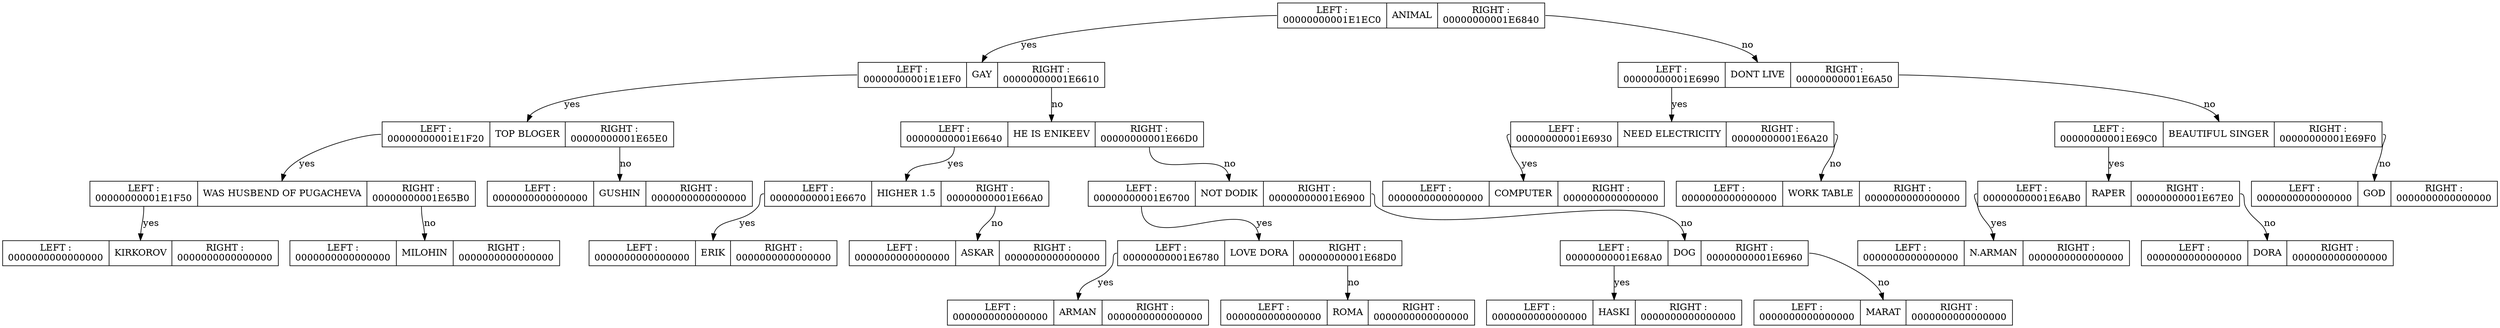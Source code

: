 	digraph dump_graph{
	rankdir=HR;
	INFO00000000001E13E0 [shape = record, label = " <left> LEFT :\n00000000001E1EC0 | <name> ANIMAL | <right> RIGHT :\n00000000001E6840"];
	INFO00000000001E1EC0 [shape = record, label = " <left> LEFT :\n00000000001E1EF0 | <name> GAY | <right> RIGHT :\n00000000001E6610"];
	INFO00000000001E13E0: <left> -> INFO00000000001E1EC0: <name> [label = "yes"]
	INFO00000000001E1EF0 [shape = record, label = " <left> LEFT :\n00000000001E1F20 | <name> TOP BLOGER | <right> RIGHT :\n00000000001E65E0"];
	INFO00000000001E1EC0: <left> -> INFO00000000001E1EF0: <name> [label = "yes"]
	INFO00000000001E1F20 [shape = record, label = " <left> LEFT :\n00000000001E1F50 | <name> WAS HUSBEND OF PUGACHEVA | <right> RIGHT :\n00000000001E65B0"];
	INFO00000000001E1EF0: <left> -> INFO00000000001E1F20: <name> [label = "yes"]
	INFO00000000001E1F50 [shape = record, label = " <left> LEFT :\n0000000000000000 | <name> KIRKOROV | <right> RIGHT :\n0000000000000000"];
	INFO00000000001E1F20: <left> -> INFO00000000001E1F50: <name> [label = "yes"]
	INFO00000000001E65B0 [shape = record, label = " <left> LEFT :\n0000000000000000 | <name> MILOHIN | <right> RIGHT :\n0000000000000000"];
	INFO00000000001E1F20: <right> -> INFO00000000001E65B0: <name> [label = "no"]
	INFO00000000001E65E0 [shape = record, label = " <left> LEFT :\n0000000000000000 | <name> GUSHIN | <right> RIGHT :\n0000000000000000"];
	INFO00000000001E1EF0: <right> -> INFO00000000001E65E0: <name> [label = "no"]
	INFO00000000001E6610 [shape = record, label = " <left> LEFT :\n00000000001E6640 | <name> HE IS ENIKEEV | <right> RIGHT :\n00000000001E66D0"];
	INFO00000000001E1EC0: <right> -> INFO00000000001E6610: <name> [label = "no"]
	INFO00000000001E6640 [shape = record, label = " <left> LEFT :\n00000000001E6670 | <name> HIGHER 1.5 | <right> RIGHT :\n00000000001E66A0"];
	INFO00000000001E6610: <left> -> INFO00000000001E6640: <name> [label = "yes"]
	INFO00000000001E6670 [shape = record, label = " <left> LEFT :\n0000000000000000 | <name> ERIK | <right> RIGHT :\n0000000000000000"];
	INFO00000000001E6640: <left> -> INFO00000000001E6670: <name> [label = "yes"]
	INFO00000000001E66A0 [shape = record, label = " <left> LEFT :\n0000000000000000 | <name> ASKAR | <right> RIGHT :\n0000000000000000"];
	INFO00000000001E6640: <right> -> INFO00000000001E66A0: <name> [label = "no"]
	INFO00000000001E66D0 [shape = record, label = " <left> LEFT :\n00000000001E6700 | <name> NOT DODIK | <right> RIGHT :\n00000000001E6900"];
	INFO00000000001E6610: <right> -> INFO00000000001E66D0: <name> [label = "no"]
	INFO00000000001E6700 [shape = record, label = " <left> LEFT :\n00000000001E6780 | <name> LOVE DORA | <right> RIGHT :\n00000000001E68D0"];
	INFO00000000001E66D0: <left> -> INFO00000000001E6700: <name> [label = "yes"]
	INFO00000000001E6780 [shape = record, label = " <left> LEFT :\n0000000000000000 | <name> ARMAN | <right> RIGHT :\n0000000000000000"];
	INFO00000000001E6700: <left> -> INFO00000000001E6780: <name> [label = "yes"]
	INFO00000000001E68D0 [shape = record, label = " <left> LEFT :\n0000000000000000 | <name> ROMA | <right> RIGHT :\n0000000000000000"];
	INFO00000000001E6700: <right> -> INFO00000000001E68D0: <name> [label = "no"]
	INFO00000000001E6900 [shape = record, label = " <left> LEFT :\n00000000001E68A0 | <name> DOG | <right> RIGHT :\n00000000001E6960"];
	INFO00000000001E66D0: <right> -> INFO00000000001E6900: <name> [label = "no"]
	INFO00000000001E68A0 [shape = record, label = " <left> LEFT :\n0000000000000000 | <name> HASKI | <right> RIGHT :\n0000000000000000"];
	INFO00000000001E6900: <left> -> INFO00000000001E68A0: <name> [label = "yes"]
	INFO00000000001E6960 [shape = record, label = " <left> LEFT :\n0000000000000000 | <name> MARAT | <right> RIGHT :\n0000000000000000"];
	INFO00000000001E6900: <right> -> INFO00000000001E6960: <name> [label = "no"]
	INFO00000000001E6840 [shape = record, label = " <left> LEFT :\n00000000001E6990 | <name> DONT LIVE | <right> RIGHT :\n00000000001E6A50"];
	INFO00000000001E13E0: <right> -> INFO00000000001E6840: <name> [label = "no"]
	INFO00000000001E6990 [shape = record, label = " <left> LEFT :\n00000000001E6930 | <name> NEED ELECTRICITY | <right> RIGHT :\n00000000001E6A20"];
	INFO00000000001E6840: <left> -> INFO00000000001E6990: <name> [label = "yes"]
	INFO00000000001E6930 [shape = record, label = " <left> LEFT :\n0000000000000000 | <name> COMPUTER | <right> RIGHT :\n0000000000000000"];
	INFO00000000001E6990: <left> -> INFO00000000001E6930: <name> [label = "yes"]
	INFO00000000001E6A20 [shape = record, label = " <left> LEFT :\n0000000000000000 | <name> WORK TABLE | <right> RIGHT :\n0000000000000000"];
	INFO00000000001E6990: <right> -> INFO00000000001E6A20: <name> [label = "no"]
	INFO00000000001E6A50 [shape = record, label = " <left> LEFT :\n00000000001E69C0 | <name> BEAUTIFUL SINGER | <right> RIGHT :\n00000000001E69F0"];
	INFO00000000001E6840: <right> -> INFO00000000001E6A50: <name> [label = "no"]
	INFO00000000001E69C0 [shape = record, label = " <left> LEFT :\n00000000001E6AB0 | <name> RAPER | <right> RIGHT :\n00000000001E67E0"];
	INFO00000000001E6A50: <left> -> INFO00000000001E69C0: <name> [label = "yes"]
	INFO00000000001E6AB0 [shape = record, label = " <left> LEFT :\n0000000000000000 | <name> N.ARMAN | <right> RIGHT :\n0000000000000000"];
	INFO00000000001E69C0: <left> -> INFO00000000001E6AB0: <name> [label = "yes"]
	INFO00000000001E67E0 [shape = record, label = " <left> LEFT :\n0000000000000000 | <name> DORA | <right> RIGHT :\n0000000000000000"];
	INFO00000000001E69C0: <right> -> INFO00000000001E67E0: <name> [label = "no"]
	INFO00000000001E69F0 [shape = record, label = " <left> LEFT :\n0000000000000000 | <name> GOD | <right> RIGHT :\n0000000000000000"];
	INFO00000000001E6A50: <right> -> INFO00000000001E69F0: <name> [label = "no"]
	}
